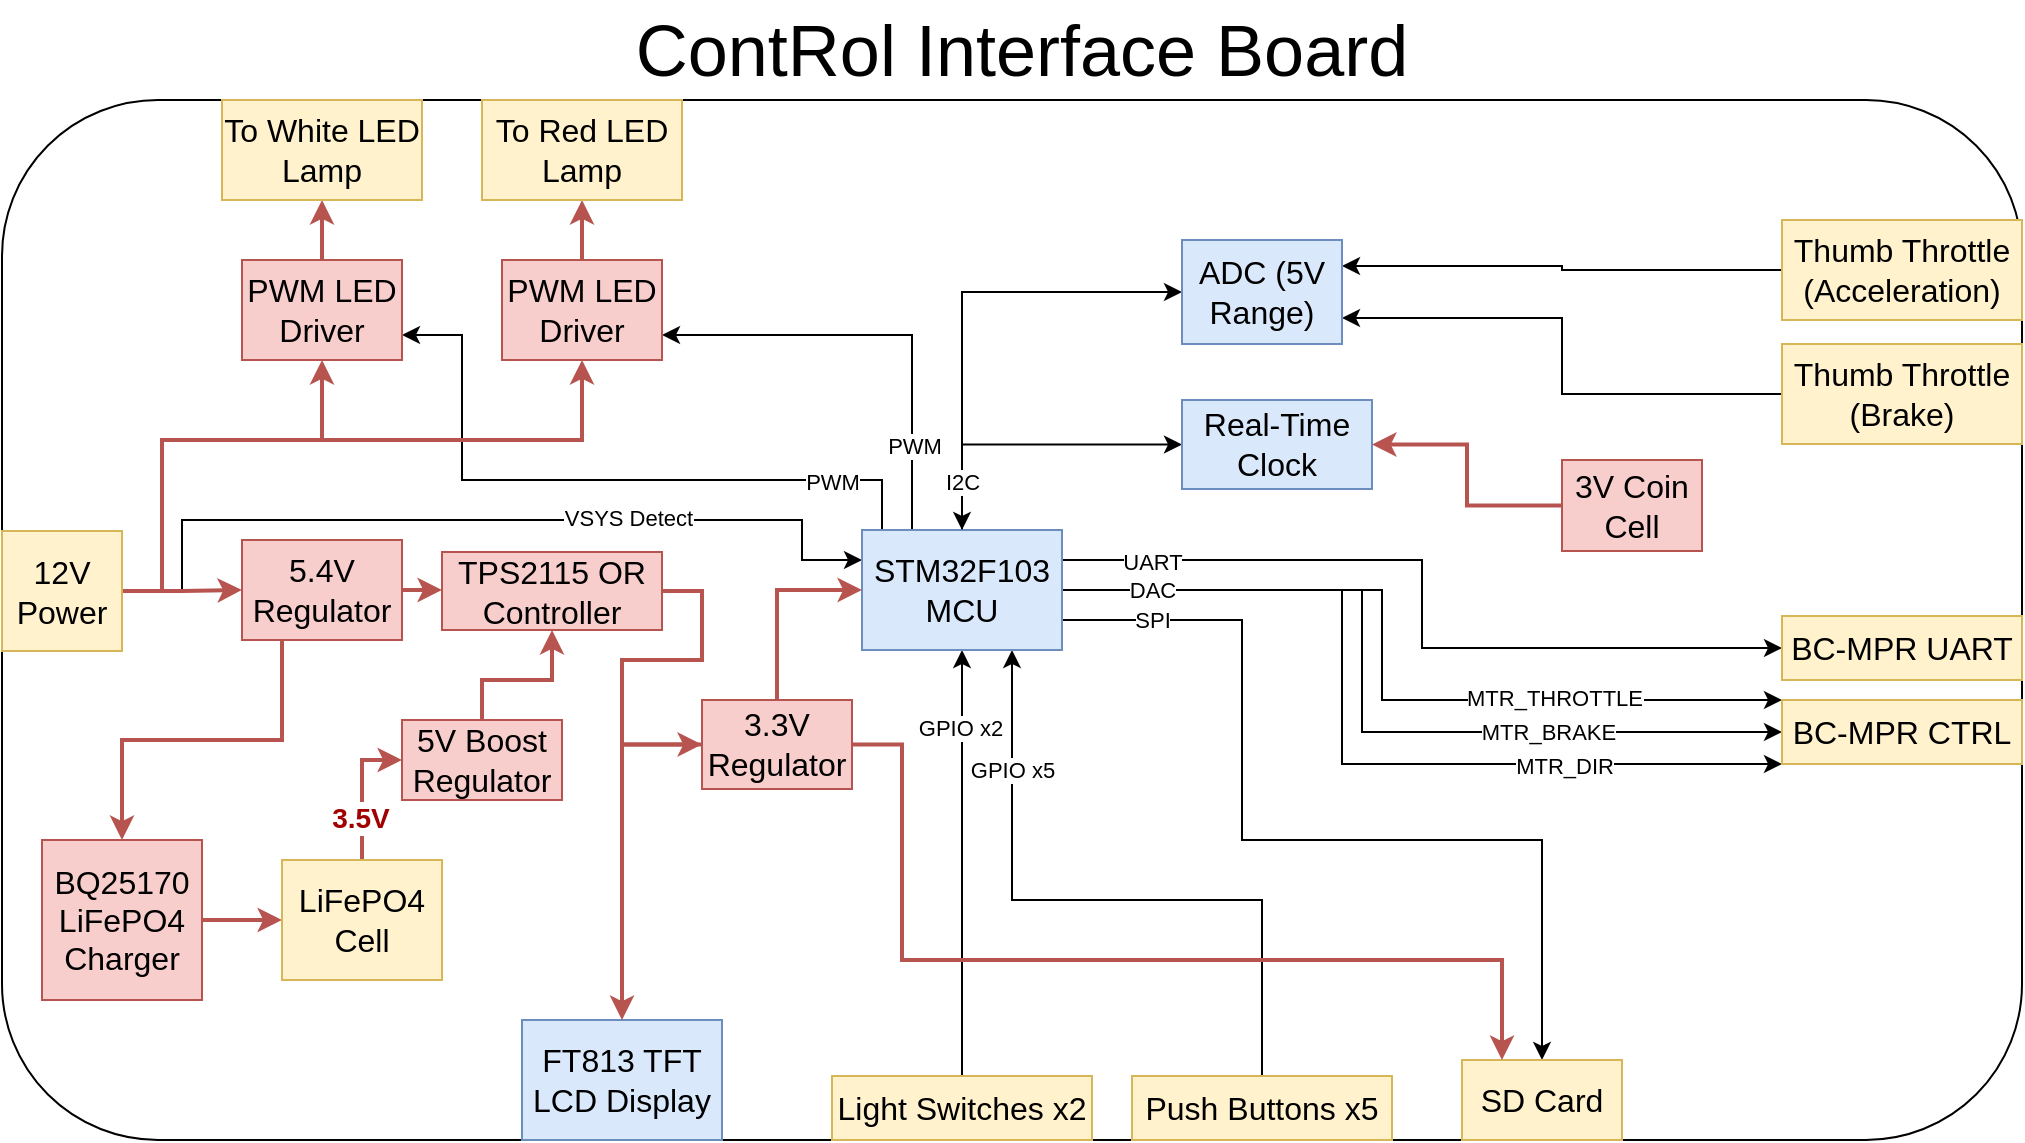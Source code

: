 <mxfile version="22.1.18" type="device">
  <diagram name="Page-1" id="DU1WIyxH42wrOqtbVyOI">
    <mxGraphModel dx="1195" dy="703" grid="1" gridSize="10" guides="1" tooltips="1" connect="1" arrows="1" fold="1" page="1" pageScale="1" pageWidth="1100" pageHeight="850" math="0" shadow="0">
      <root>
        <mxCell id="0" />
        <mxCell id="1" parent="0" />
        <mxCell id="OFXTIT4xApqQ2Ra7HmwU-2" value="" style="rounded=1;whiteSpace=wrap;html=1;" parent="1" vertex="1">
          <mxGeometry x="60" y="180" width="1010" height="520" as="geometry" />
        </mxCell>
        <mxCell id="OFXTIT4xApqQ2Ra7HmwU-4" value="ContRol Interface Board" style="text;html=1;strokeColor=none;fillColor=none;align=center;verticalAlign=middle;whiteSpace=wrap;rounded=0;fontSize=36;" parent="1" vertex="1">
          <mxGeometry x="350" y="130" width="440" height="50" as="geometry" />
        </mxCell>
        <mxCell id="OFXTIT4xApqQ2Ra7HmwU-23" style="edgeStyle=orthogonalEdgeStyle;rounded=0;orthogonalLoop=1;jettySize=auto;html=1;exitX=0.25;exitY=0;exitDx=0;exitDy=0;entryX=1;entryY=0.75;entryDx=0;entryDy=0;" parent="1" source="OFXTIT4xApqQ2Ra7HmwU-5" target="OFXTIT4xApqQ2Ra7HmwU-15" edge="1">
          <mxGeometry relative="1" as="geometry" />
        </mxCell>
        <mxCell id="OFXTIT4xApqQ2Ra7HmwU-27" value="PWM" style="edgeLabel;html=1;align=center;verticalAlign=middle;resizable=0;points=[];" parent="OFXTIT4xApqQ2Ra7HmwU-23" vertex="1" connectable="0">
          <mxGeometry x="0.645" y="3" relative="1" as="geometry">
            <mxPoint x="86" y="52" as="offset" />
          </mxGeometry>
        </mxCell>
        <mxCell id="OFXTIT4xApqQ2Ra7HmwU-24" style="edgeStyle=orthogonalEdgeStyle;rounded=0;orthogonalLoop=1;jettySize=auto;html=1;exitX=0.25;exitY=0;exitDx=0;exitDy=0;entryX=1;entryY=0.75;entryDx=0;entryDy=0;" parent="1" source="OFXTIT4xApqQ2Ra7HmwU-5" target="OFXTIT4xApqQ2Ra7HmwU-14" edge="1">
          <mxGeometry relative="1" as="geometry">
            <Array as="points">
              <mxPoint x="500" y="395" />
              <mxPoint x="500" y="370" />
              <mxPoint x="290" y="370" />
              <mxPoint x="290" y="298" />
            </Array>
          </mxGeometry>
        </mxCell>
        <mxCell id="OFXTIT4xApqQ2Ra7HmwU-26" value="PWM" style="edgeLabel;html=1;align=center;verticalAlign=middle;resizable=0;points=[];" parent="OFXTIT4xApqQ2Ra7HmwU-24" vertex="1" connectable="0">
          <mxGeometry x="0.836" relative="1" as="geometry">
            <mxPoint x="186" y="73" as="offset" />
          </mxGeometry>
        </mxCell>
        <mxCell id="p1Ai8-NW_MYThjUpGvwp-1" style="edgeStyle=orthogonalEdgeStyle;rounded=0;orthogonalLoop=1;jettySize=auto;html=1;exitX=1;exitY=0.25;exitDx=0;exitDy=0;entryX=0;entryY=0.5;entryDx=0;entryDy=0;" parent="1" source="OFXTIT4xApqQ2Ra7HmwU-5" target="OFXTIT4xApqQ2Ra7HmwU-64" edge="1">
          <mxGeometry relative="1" as="geometry" />
        </mxCell>
        <mxCell id="p1Ai8-NW_MYThjUpGvwp-2" value="UART" style="edgeLabel;html=1;align=center;verticalAlign=middle;resizable=0;points=[];" parent="p1Ai8-NW_MYThjUpGvwp-1" vertex="1" connectable="0">
          <mxGeometry x="-0.78" y="-1" relative="1" as="geometry">
            <mxPoint as="offset" />
          </mxGeometry>
        </mxCell>
        <mxCell id="p1Ai8-NW_MYThjUpGvwp-4" style="edgeStyle=orthogonalEdgeStyle;rounded=0;orthogonalLoop=1;jettySize=auto;html=1;exitX=1;exitY=0.5;exitDx=0;exitDy=0;entryX=0;entryY=0;entryDx=0;entryDy=0;" parent="1" source="OFXTIT4xApqQ2Ra7HmwU-5" target="p1Ai8-NW_MYThjUpGvwp-3" edge="1">
          <mxGeometry relative="1" as="geometry">
            <Array as="points">
              <mxPoint x="750" y="425" />
              <mxPoint x="750" y="480" />
            </Array>
          </mxGeometry>
        </mxCell>
        <mxCell id="p1Ai8-NW_MYThjUpGvwp-7" value="MTR_THROTTLE" style="edgeLabel;html=1;align=center;verticalAlign=middle;resizable=0;points=[];" parent="p1Ai8-NW_MYThjUpGvwp-4" vertex="1" connectable="0">
          <mxGeometry x="0.447" y="1" relative="1" as="geometry">
            <mxPoint as="offset" />
          </mxGeometry>
        </mxCell>
        <mxCell id="p1Ai8-NW_MYThjUpGvwp-5" style="edgeStyle=orthogonalEdgeStyle;rounded=0;orthogonalLoop=1;jettySize=auto;html=1;exitX=1;exitY=0.5;exitDx=0;exitDy=0;entryX=0;entryY=0.5;entryDx=0;entryDy=0;" parent="1" source="OFXTIT4xApqQ2Ra7HmwU-5" target="p1Ai8-NW_MYThjUpGvwp-3" edge="1">
          <mxGeometry relative="1" as="geometry">
            <Array as="points">
              <mxPoint x="740" y="425" />
              <mxPoint x="740" y="496" />
            </Array>
          </mxGeometry>
        </mxCell>
        <mxCell id="p1Ai8-NW_MYThjUpGvwp-8" value="MTR_BRAKE" style="edgeLabel;html=1;align=center;verticalAlign=middle;resizable=0;points=[];" parent="p1Ai8-NW_MYThjUpGvwp-5" vertex="1" connectable="0">
          <mxGeometry x="0.429" y="-1" relative="1" as="geometry">
            <mxPoint x="6" y="-1" as="offset" />
          </mxGeometry>
        </mxCell>
        <mxCell id="p1Ai8-NW_MYThjUpGvwp-6" style="edgeStyle=orthogonalEdgeStyle;rounded=0;orthogonalLoop=1;jettySize=auto;html=1;exitX=1;exitY=0.5;exitDx=0;exitDy=0;entryX=0;entryY=1;entryDx=0;entryDy=0;" parent="1" source="OFXTIT4xApqQ2Ra7HmwU-5" target="p1Ai8-NW_MYThjUpGvwp-3" edge="1">
          <mxGeometry relative="1" as="geometry">
            <Array as="points">
              <mxPoint x="730" y="425" />
              <mxPoint x="730" y="512" />
            </Array>
          </mxGeometry>
        </mxCell>
        <mxCell id="p1Ai8-NW_MYThjUpGvwp-10" value="MTR_DIR" style="edgeLabel;html=1;align=center;verticalAlign=middle;resizable=0;points=[];" parent="p1Ai8-NW_MYThjUpGvwp-6" vertex="1" connectable="0">
          <mxGeometry x="0.512" y="-1" relative="1" as="geometry">
            <mxPoint as="offset" />
          </mxGeometry>
        </mxCell>
        <mxCell id="C6wNyZwViqPI6TZBWglV-10" value="DAC" style="edgeLabel;html=1;align=center;verticalAlign=middle;resizable=0;points=[];" vertex="1" connectable="0" parent="p1Ai8-NW_MYThjUpGvwp-6">
          <mxGeometry x="-0.8" y="2" relative="1" as="geometry">
            <mxPoint y="2" as="offset" />
          </mxGeometry>
        </mxCell>
        <mxCell id="p1Ai8-NW_MYThjUpGvwp-12" style="edgeStyle=orthogonalEdgeStyle;rounded=0;orthogonalLoop=1;jettySize=auto;html=1;exitX=0.75;exitY=1;exitDx=0;exitDy=0;entryX=0.5;entryY=0;entryDx=0;entryDy=0;startArrow=classic;startFill=1;endArrow=none;endFill=0;" parent="1" source="OFXTIT4xApqQ2Ra7HmwU-5" target="p1Ai8-NW_MYThjUpGvwp-11" edge="1">
          <mxGeometry relative="1" as="geometry">
            <Array as="points">
              <mxPoint x="565" y="580" />
              <mxPoint x="690" y="580" />
            </Array>
          </mxGeometry>
        </mxCell>
        <mxCell id="p1Ai8-NW_MYThjUpGvwp-13" value="GPIO x5" style="edgeLabel;html=1;align=center;verticalAlign=middle;resizable=0;points=[];" parent="p1Ai8-NW_MYThjUpGvwp-12" vertex="1" connectable="0">
          <mxGeometry x="-0.571" y="-2" relative="1" as="geometry">
            <mxPoint x="2" y="-13" as="offset" />
          </mxGeometry>
        </mxCell>
        <mxCell id="C6wNyZwViqPI6TZBWglV-2" style="edgeStyle=orthogonalEdgeStyle;rounded=0;orthogonalLoop=1;jettySize=auto;html=1;exitX=0.5;exitY=1;exitDx=0;exitDy=0;entryX=0.5;entryY=0;entryDx=0;entryDy=0;startArrow=classic;startFill=1;endArrow=none;endFill=0;" edge="1" parent="1" source="OFXTIT4xApqQ2Ra7HmwU-5" target="C6wNyZwViqPI6TZBWglV-1">
          <mxGeometry relative="1" as="geometry">
            <Array as="points">
              <mxPoint x="540" y="530" />
              <mxPoint x="540" y="530" />
            </Array>
          </mxGeometry>
        </mxCell>
        <mxCell id="C6wNyZwViqPI6TZBWglV-4" value="GPIO x2" style="edgeLabel;html=1;align=center;verticalAlign=middle;resizable=0;points=[];" vertex="1" connectable="0" parent="C6wNyZwViqPI6TZBWglV-2">
          <mxGeometry x="-0.848" y="-1" relative="1" as="geometry">
            <mxPoint y="23" as="offset" />
          </mxGeometry>
        </mxCell>
        <mxCell id="C6wNyZwViqPI6TZBWglV-11" style="edgeStyle=orthogonalEdgeStyle;rounded=0;orthogonalLoop=1;jettySize=auto;html=1;exitX=0;exitY=0.25;exitDx=0;exitDy=0;entryX=1;entryY=0.5;entryDx=0;entryDy=0;endArrow=none;endFill=0;startArrow=classic;startFill=1;" edge="1" parent="1" source="OFXTIT4xApqQ2Ra7HmwU-5" target="OFXTIT4xApqQ2Ra7HmwU-12">
          <mxGeometry relative="1" as="geometry">
            <Array as="points">
              <mxPoint x="460" y="410" />
              <mxPoint x="460" y="390" />
              <mxPoint x="150" y="390" />
              <mxPoint x="150" y="426" />
            </Array>
          </mxGeometry>
        </mxCell>
        <mxCell id="C6wNyZwViqPI6TZBWglV-12" value="VSYS Detect" style="edgeLabel;html=1;align=center;verticalAlign=middle;resizable=0;points=[];" vertex="1" connectable="0" parent="C6wNyZwViqPI6TZBWglV-11">
          <mxGeometry x="-0.355" y="-1" relative="1" as="geometry">
            <mxPoint as="offset" />
          </mxGeometry>
        </mxCell>
        <mxCell id="C6wNyZwViqPI6TZBWglV-13" style="edgeStyle=orthogonalEdgeStyle;rounded=0;orthogonalLoop=1;jettySize=auto;html=1;exitX=0.5;exitY=0;exitDx=0;exitDy=0;entryX=0;entryY=0.5;entryDx=0;entryDy=0;" edge="1" parent="1" source="OFXTIT4xApqQ2Ra7HmwU-5" target="C6wNyZwViqPI6TZBWglV-5">
          <mxGeometry relative="1" as="geometry" />
        </mxCell>
        <mxCell id="C6wNyZwViqPI6TZBWglV-40" style="edgeStyle=orthogonalEdgeStyle;rounded=0;orthogonalLoop=1;jettySize=auto;html=1;exitX=1;exitY=0.75;exitDx=0;exitDy=0;entryX=0.5;entryY=0;entryDx=0;entryDy=0;" edge="1" parent="1" source="OFXTIT4xApqQ2Ra7HmwU-5" target="OFXTIT4xApqQ2Ra7HmwU-39">
          <mxGeometry relative="1" as="geometry">
            <Array as="points">
              <mxPoint x="680" y="440" />
              <mxPoint x="680" y="550" />
              <mxPoint x="830" y="550" />
            </Array>
          </mxGeometry>
        </mxCell>
        <mxCell id="C6wNyZwViqPI6TZBWglV-41" value="SPI" style="edgeLabel;html=1;align=center;verticalAlign=middle;resizable=0;points=[];" vertex="1" connectable="0" parent="C6wNyZwViqPI6TZBWglV-40">
          <mxGeometry x="-0.827" relative="1" as="geometry">
            <mxPoint x="5" as="offset" />
          </mxGeometry>
        </mxCell>
        <mxCell id="OFXTIT4xApqQ2Ra7HmwU-5" value="STM32F103 MCU" style="rounded=0;whiteSpace=wrap;html=1;fillColor=#dae8fc;strokeColor=#6c8ebf;fontSize=16;" parent="1" vertex="1">
          <mxGeometry x="490" y="395" width="100" height="60" as="geometry" />
        </mxCell>
        <mxCell id="C6wNyZwViqPI6TZBWglV-26" style="edgeStyle=orthogonalEdgeStyle;rounded=0;orthogonalLoop=1;jettySize=auto;html=1;exitX=0.25;exitY=1;exitDx=0;exitDy=0;entryX=0.5;entryY=0;entryDx=0;entryDy=0;fillColor=#f8cecc;strokeColor=#b85450;strokeWidth=2;" edge="1" parent="1" source="OFXTIT4xApqQ2Ra7HmwU-10" target="C6wNyZwViqPI6TZBWglV-19">
          <mxGeometry relative="1" as="geometry" />
        </mxCell>
        <mxCell id="C6wNyZwViqPI6TZBWglV-33" style="edgeStyle=orthogonalEdgeStyle;rounded=0;orthogonalLoop=1;jettySize=auto;html=1;exitX=1;exitY=0.5;exitDx=0;exitDy=0;entryX=0;entryY=0.5;entryDx=0;entryDy=0;fillColor=#f8cecc;strokeColor=#b85450;strokeWidth=2;" edge="1" parent="1" source="OFXTIT4xApqQ2Ra7HmwU-10" target="C6wNyZwViqPI6TZBWglV-30">
          <mxGeometry relative="1" as="geometry" />
        </mxCell>
        <mxCell id="OFXTIT4xApqQ2Ra7HmwU-10" value="5.4V Regulator" style="rounded=0;whiteSpace=wrap;html=1;fillColor=#f8cecc;strokeColor=#b85450;fontSize=16;" parent="1" vertex="1">
          <mxGeometry x="180" y="400" width="80" height="50" as="geometry" />
        </mxCell>
        <mxCell id="OFXTIT4xApqQ2Ra7HmwU-13" style="edgeStyle=orthogonalEdgeStyle;rounded=0;orthogonalLoop=1;jettySize=auto;html=1;exitX=1;exitY=0.5;exitDx=0;exitDy=0;entryX=0;entryY=0.5;entryDx=0;entryDy=0;fillColor=#f8cecc;strokeColor=#b85450;strokeWidth=2;" parent="1" source="OFXTIT4xApqQ2Ra7HmwU-12" target="OFXTIT4xApqQ2Ra7HmwU-10" edge="1">
          <mxGeometry relative="1" as="geometry" />
        </mxCell>
        <mxCell id="OFXTIT4xApqQ2Ra7HmwU-16" style="edgeStyle=orthogonalEdgeStyle;rounded=0;orthogonalLoop=1;jettySize=auto;html=1;exitX=1;exitY=0.5;exitDx=0;exitDy=0;entryX=0.5;entryY=1;entryDx=0;entryDy=0;fillColor=#f8cecc;strokeColor=#b85450;strokeWidth=2;" parent="1" source="OFXTIT4xApqQ2Ra7HmwU-12" target="OFXTIT4xApqQ2Ra7HmwU-14" edge="1">
          <mxGeometry relative="1" as="geometry">
            <Array as="points">
              <mxPoint x="140" y="426" />
              <mxPoint x="140" y="350" />
              <mxPoint x="220" y="350" />
            </Array>
          </mxGeometry>
        </mxCell>
        <mxCell id="OFXTIT4xApqQ2Ra7HmwU-17" style="edgeStyle=orthogonalEdgeStyle;rounded=0;orthogonalLoop=1;jettySize=auto;html=1;exitX=1;exitY=0.5;exitDx=0;exitDy=0;entryX=0.5;entryY=1;entryDx=0;entryDy=0;fillColor=#f8cecc;strokeColor=#b85450;strokeWidth=2;" parent="1" source="OFXTIT4xApqQ2Ra7HmwU-12" target="OFXTIT4xApqQ2Ra7HmwU-15" edge="1">
          <mxGeometry relative="1" as="geometry">
            <Array as="points">
              <mxPoint x="140" y="426" />
              <mxPoint x="140" y="350" />
              <mxPoint x="350" y="350" />
            </Array>
          </mxGeometry>
        </mxCell>
        <mxCell id="OFXTIT4xApqQ2Ra7HmwU-12" value="12V Power" style="rounded=0;whiteSpace=wrap;html=1;fillColor=#fff2cc;strokeColor=#d6b656;fontSize=16;" parent="1" vertex="1">
          <mxGeometry x="60" y="395.5" width="60" height="60" as="geometry" />
        </mxCell>
        <mxCell id="OFXTIT4xApqQ2Ra7HmwU-19" style="edgeStyle=orthogonalEdgeStyle;rounded=0;orthogonalLoop=1;jettySize=auto;html=1;exitX=0.5;exitY=0;exitDx=0;exitDy=0;entryX=0.5;entryY=1;entryDx=0;entryDy=0;fillColor=#f8cecc;strokeColor=#b85450;strokeWidth=2;" parent="1" source="OFXTIT4xApqQ2Ra7HmwU-14" target="OFXTIT4xApqQ2Ra7HmwU-18" edge="1">
          <mxGeometry relative="1" as="geometry" />
        </mxCell>
        <mxCell id="OFXTIT4xApqQ2Ra7HmwU-14" value="PWM LED Driver" style="rounded=0;whiteSpace=wrap;html=1;fillColor=#f8cecc;strokeColor=#b85450;fontSize=16;" parent="1" vertex="1">
          <mxGeometry x="180" y="260" width="80" height="50" as="geometry" />
        </mxCell>
        <mxCell id="OFXTIT4xApqQ2Ra7HmwU-22" style="edgeStyle=orthogonalEdgeStyle;rounded=0;orthogonalLoop=1;jettySize=auto;html=1;exitX=0.5;exitY=0;exitDx=0;exitDy=0;entryX=0.5;entryY=1;entryDx=0;entryDy=0;strokeWidth=2;fillColor=#f8cecc;strokeColor=#b85450;" parent="1" source="OFXTIT4xApqQ2Ra7HmwU-15" target="OFXTIT4xApqQ2Ra7HmwU-21" edge="1">
          <mxGeometry relative="1" as="geometry" />
        </mxCell>
        <mxCell id="OFXTIT4xApqQ2Ra7HmwU-15" value="PWM LED Driver" style="rounded=0;whiteSpace=wrap;html=1;fillColor=#f8cecc;strokeColor=#b85450;fontSize=16;" parent="1" vertex="1">
          <mxGeometry x="310" y="260" width="80" height="50" as="geometry" />
        </mxCell>
        <mxCell id="OFXTIT4xApqQ2Ra7HmwU-18" value="To White LED Lamp" style="rounded=0;whiteSpace=wrap;html=1;fillColor=#fff2cc;strokeColor=#d6b656;fontSize=16;" parent="1" vertex="1">
          <mxGeometry x="170" y="180" width="100" height="50" as="geometry" />
        </mxCell>
        <mxCell id="OFXTIT4xApqQ2Ra7HmwU-21" value="To Red LED Lamp" style="rounded=0;whiteSpace=wrap;html=1;fillColor=#fff2cc;strokeColor=#d6b656;fontSize=16;" parent="1" vertex="1">
          <mxGeometry x="300" y="180" width="100" height="50" as="geometry" />
        </mxCell>
        <mxCell id="OFXTIT4xApqQ2Ra7HmwU-28" value="FT813 TFT LCD Display" style="rounded=0;whiteSpace=wrap;html=1;fillColor=#dae8fc;strokeColor=#6c8ebf;fontSize=16;" parent="1" vertex="1">
          <mxGeometry x="320" y="640" width="100" height="60" as="geometry" />
        </mxCell>
        <mxCell id="C6wNyZwViqPI6TZBWglV-34" style="edgeStyle=orthogonalEdgeStyle;rounded=0;orthogonalLoop=1;jettySize=auto;html=1;exitX=0.5;exitY=0;exitDx=0;exitDy=0;entryX=0.5;entryY=1;entryDx=0;entryDy=0;fillColor=#f8cecc;strokeColor=#b85450;strokeWidth=2;" edge="1" parent="1" source="OFXTIT4xApqQ2Ra7HmwU-29" target="C6wNyZwViqPI6TZBWglV-30">
          <mxGeometry relative="1" as="geometry">
            <Array as="points">
              <mxPoint x="300" y="470" />
              <mxPoint x="335" y="470" />
            </Array>
          </mxGeometry>
        </mxCell>
        <mxCell id="OFXTIT4xApqQ2Ra7HmwU-29" value="5V Boost Regulator" style="rounded=0;whiteSpace=wrap;html=1;fillColor=#f8cecc;strokeColor=#b85450;fontSize=16;" parent="1" vertex="1">
          <mxGeometry x="260" y="490" width="80" height="40" as="geometry" />
        </mxCell>
        <mxCell id="OFXTIT4xApqQ2Ra7HmwU-39" value="SD Card" style="rounded=0;whiteSpace=wrap;html=1;fillColor=#fff2cc;strokeColor=#d6b656;fontSize=16;" parent="1" vertex="1">
          <mxGeometry x="790" y="660" width="80" height="40" as="geometry" />
        </mxCell>
        <mxCell id="OFXTIT4xApqQ2Ra7HmwU-60" style="edgeStyle=orthogonalEdgeStyle;rounded=0;orthogonalLoop=1;jettySize=auto;html=1;exitX=0;exitY=0.5;exitDx=0;exitDy=0;entryX=1;entryY=0.25;entryDx=0;entryDy=0;" parent="1" source="OFXTIT4xApqQ2Ra7HmwU-50" target="OFXTIT4xApqQ2Ra7HmwU-59" edge="1">
          <mxGeometry relative="1" as="geometry" />
        </mxCell>
        <mxCell id="OFXTIT4xApqQ2Ra7HmwU-50" value="Thumb Throttle (Acceleration)" style="rounded=0;whiteSpace=wrap;html=1;fillColor=#fff2cc;strokeColor=#d6b656;fontSize=16;" parent="1" vertex="1">
          <mxGeometry x="950" y="240" width="120" height="50" as="geometry" />
        </mxCell>
        <mxCell id="OFXTIT4xApqQ2Ra7HmwU-61" style="edgeStyle=orthogonalEdgeStyle;rounded=0;orthogonalLoop=1;jettySize=auto;html=1;exitX=0;exitY=0.5;exitDx=0;exitDy=0;entryX=1;entryY=0.75;entryDx=0;entryDy=0;" parent="1" source="OFXTIT4xApqQ2Ra7HmwU-51" target="OFXTIT4xApqQ2Ra7HmwU-59" edge="1">
          <mxGeometry relative="1" as="geometry" />
        </mxCell>
        <mxCell id="OFXTIT4xApqQ2Ra7HmwU-51" value="Thumb Throttle (Brake)" style="rounded=0;whiteSpace=wrap;html=1;fillColor=#fff2cc;strokeColor=#d6b656;fontSize=16;" parent="1" vertex="1">
          <mxGeometry x="950" y="302" width="120" height="50" as="geometry" />
        </mxCell>
        <mxCell id="OFXTIT4xApqQ2Ra7HmwU-62" style="edgeStyle=orthogonalEdgeStyle;rounded=0;orthogonalLoop=1;jettySize=auto;html=1;exitX=0;exitY=0.5;exitDx=0;exitDy=0;entryX=0.5;entryY=0;entryDx=0;entryDy=0;startArrow=classic;startFill=1;" parent="1" source="OFXTIT4xApqQ2Ra7HmwU-59" target="OFXTIT4xApqQ2Ra7HmwU-5" edge="1">
          <mxGeometry relative="1" as="geometry" />
        </mxCell>
        <mxCell id="OFXTIT4xApqQ2Ra7HmwU-63" value="I2C" style="edgeLabel;html=1;align=center;verticalAlign=middle;resizable=0;points=[];" parent="OFXTIT4xApqQ2Ra7HmwU-62" vertex="1" connectable="0">
          <mxGeometry x="0.597" relative="1" as="geometry">
            <mxPoint y="22" as="offset" />
          </mxGeometry>
        </mxCell>
        <mxCell id="OFXTIT4xApqQ2Ra7HmwU-59" value="ADC (5V Range)" style="rounded=0;whiteSpace=wrap;html=1;fillColor=#dae8fc;strokeColor=#6c8ebf;fontSize=16;" parent="1" vertex="1">
          <mxGeometry x="650" y="250" width="80" height="52" as="geometry" />
        </mxCell>
        <mxCell id="OFXTIT4xApqQ2Ra7HmwU-64" value="BC-MPR UART" style="rounded=0;whiteSpace=wrap;html=1;fillColor=#fff2cc;strokeColor=#d6b656;fontSize=16;" parent="1" vertex="1">
          <mxGeometry x="950" y="438" width="120" height="32" as="geometry" />
        </mxCell>
        <mxCell id="p1Ai8-NW_MYThjUpGvwp-3" value="BC-MPR CTRL" style="rounded=0;whiteSpace=wrap;html=1;fillColor=#fff2cc;strokeColor=#d6b656;fontSize=16;" parent="1" vertex="1">
          <mxGeometry x="950" y="480" width="120" height="32" as="geometry" />
        </mxCell>
        <mxCell id="p1Ai8-NW_MYThjUpGvwp-11" value="Push Buttons x5" style="rounded=0;whiteSpace=wrap;html=1;fillColor=#fff2cc;strokeColor=#d6b656;fontSize=16;" parent="1" vertex="1">
          <mxGeometry x="625" y="668" width="130" height="32" as="geometry" />
        </mxCell>
        <mxCell id="C6wNyZwViqPI6TZBWglV-1" value="Light Switches x2" style="rounded=0;whiteSpace=wrap;html=1;fillColor=#fff2cc;strokeColor=#d6b656;fontSize=16;" vertex="1" parent="1">
          <mxGeometry x="475" y="668" width="130" height="32" as="geometry" />
        </mxCell>
        <mxCell id="C6wNyZwViqPI6TZBWglV-5" value="Real-Time Clock" style="rounded=0;whiteSpace=wrap;html=1;fillColor=#dae8fc;strokeColor=#6c8ebf;fontSize=16;" vertex="1" parent="1">
          <mxGeometry x="650" y="330" width="95" height="44.5" as="geometry" />
        </mxCell>
        <mxCell id="C6wNyZwViqPI6TZBWglV-7" style="edgeStyle=orthogonalEdgeStyle;rounded=0;orthogonalLoop=1;jettySize=auto;html=1;exitX=0;exitY=0.5;exitDx=0;exitDy=0;entryX=1;entryY=0.5;entryDx=0;entryDy=0;fillColor=#f8cecc;strokeColor=#b85450;strokeWidth=2;" edge="1" parent="1" source="C6wNyZwViqPI6TZBWglV-6" target="C6wNyZwViqPI6TZBWglV-5">
          <mxGeometry relative="1" as="geometry" />
        </mxCell>
        <mxCell id="C6wNyZwViqPI6TZBWglV-6" value="3V Coin Cell" style="rounded=0;whiteSpace=wrap;html=1;fillColor=#f8cecc;strokeColor=#b85450;fontSize=16;" vertex="1" parent="1">
          <mxGeometry x="840" y="360" width="70" height="45.5" as="geometry" />
        </mxCell>
        <mxCell id="C6wNyZwViqPI6TZBWglV-36" style="edgeStyle=orthogonalEdgeStyle;rounded=0;orthogonalLoop=1;jettySize=auto;html=1;exitX=0;exitY=0.5;exitDx=0;exitDy=0;entryX=0.5;entryY=0;entryDx=0;entryDy=0;fillColor=#f8cecc;strokeColor=#b85450;strokeWidth=2;" edge="1" parent="1" source="C6wNyZwViqPI6TZBWglV-14" target="OFXTIT4xApqQ2Ra7HmwU-28">
          <mxGeometry relative="1" as="geometry" />
        </mxCell>
        <mxCell id="C6wNyZwViqPI6TZBWglV-37" style="edgeStyle=orthogonalEdgeStyle;rounded=0;orthogonalLoop=1;jettySize=auto;html=1;exitX=0.5;exitY=0;exitDx=0;exitDy=0;entryX=0;entryY=0.5;entryDx=0;entryDy=0;fillColor=#f8cecc;strokeColor=#b85450;strokeWidth=2;" edge="1" parent="1" source="C6wNyZwViqPI6TZBWglV-14" target="OFXTIT4xApqQ2Ra7HmwU-5">
          <mxGeometry relative="1" as="geometry" />
        </mxCell>
        <mxCell id="C6wNyZwViqPI6TZBWglV-43" style="edgeStyle=orthogonalEdgeStyle;rounded=0;orthogonalLoop=1;jettySize=auto;html=1;exitX=1;exitY=0.5;exitDx=0;exitDy=0;entryX=0.25;entryY=0;entryDx=0;entryDy=0;fillColor=#f8cecc;strokeColor=#b85450;strokeWidth=2;" edge="1" parent="1" source="C6wNyZwViqPI6TZBWglV-14" target="OFXTIT4xApqQ2Ra7HmwU-39">
          <mxGeometry relative="1" as="geometry">
            <Array as="points">
              <mxPoint x="510" y="502" />
              <mxPoint x="510" y="610" />
              <mxPoint x="810" y="610" />
            </Array>
          </mxGeometry>
        </mxCell>
        <mxCell id="C6wNyZwViqPI6TZBWglV-14" value="3.3V Regulator" style="rounded=0;whiteSpace=wrap;html=1;fillColor=#f8cecc;strokeColor=#b85450;fontSize=16;" vertex="1" parent="1">
          <mxGeometry x="410" y="480" width="75" height="44.5" as="geometry" />
        </mxCell>
        <mxCell id="C6wNyZwViqPI6TZBWglV-22" style="edgeStyle=orthogonalEdgeStyle;rounded=0;orthogonalLoop=1;jettySize=auto;html=1;exitX=1;exitY=0.5;exitDx=0;exitDy=0;entryX=0;entryY=0.5;entryDx=0;entryDy=0;fillColor=#f8cecc;strokeColor=#b85450;strokeWidth=2;" edge="1" parent="1" source="C6wNyZwViqPI6TZBWglV-19" target="C6wNyZwViqPI6TZBWglV-20">
          <mxGeometry relative="1" as="geometry" />
        </mxCell>
        <mxCell id="C6wNyZwViqPI6TZBWglV-19" value="BQ25170&lt;br&gt;LiFePO4 Charger" style="rounded=0;whiteSpace=wrap;html=1;fillColor=#f8cecc;strokeColor=#b85450;fontSize=16;" vertex="1" parent="1">
          <mxGeometry x="80" y="550" width="80" height="80" as="geometry" />
        </mxCell>
        <mxCell id="C6wNyZwViqPI6TZBWglV-29" style="edgeStyle=orthogonalEdgeStyle;rounded=0;orthogonalLoop=1;jettySize=auto;html=1;exitX=0.5;exitY=0;exitDx=0;exitDy=0;entryX=0;entryY=0.5;entryDx=0;entryDy=0;fillColor=#f8cecc;strokeColor=#b85450;strokeWidth=2;" edge="1" parent="1" source="C6wNyZwViqPI6TZBWglV-20" target="OFXTIT4xApqQ2Ra7HmwU-29">
          <mxGeometry relative="1" as="geometry" />
        </mxCell>
        <mxCell id="C6wNyZwViqPI6TZBWglV-42" value="3.5V" style="edgeLabel;html=1;align=center;verticalAlign=middle;resizable=0;points=[];fontSize=14;fontStyle=1;fontColor=#A10000;" vertex="1" connectable="0" parent="C6wNyZwViqPI6TZBWglV-29">
          <mxGeometry x="-0.381" y="1" relative="1" as="geometry">
            <mxPoint as="offset" />
          </mxGeometry>
        </mxCell>
        <mxCell id="C6wNyZwViqPI6TZBWglV-20" value="LiFePO4 Cell" style="rounded=0;whiteSpace=wrap;html=1;fillColor=#fff2cc;strokeColor=#d6b656;fontSize=16;" vertex="1" parent="1">
          <mxGeometry x="200" y="560" width="80" height="60" as="geometry" />
        </mxCell>
        <mxCell id="C6wNyZwViqPI6TZBWglV-35" style="edgeStyle=orthogonalEdgeStyle;rounded=0;orthogonalLoop=1;jettySize=auto;html=1;exitX=1;exitY=0.5;exitDx=0;exitDy=0;entryX=0;entryY=0.5;entryDx=0;entryDy=0;fillColor=#f8cecc;strokeColor=#b85450;strokeWidth=2;" edge="1" parent="1" source="C6wNyZwViqPI6TZBWglV-30" target="C6wNyZwViqPI6TZBWglV-14">
          <mxGeometry relative="1" as="geometry">
            <Array as="points">
              <mxPoint x="410" y="425" />
              <mxPoint x="410" y="460" />
              <mxPoint x="370" y="460" />
              <mxPoint x="370" y="502" />
            </Array>
          </mxGeometry>
        </mxCell>
        <mxCell id="C6wNyZwViqPI6TZBWglV-30" value="TPS2115 OR Controller" style="rounded=0;whiteSpace=wrap;html=1;fillColor=#f8cecc;strokeColor=#b85450;fontSize=16;" vertex="1" parent="1">
          <mxGeometry x="280" y="406" width="110" height="39" as="geometry" />
        </mxCell>
      </root>
    </mxGraphModel>
  </diagram>
</mxfile>
